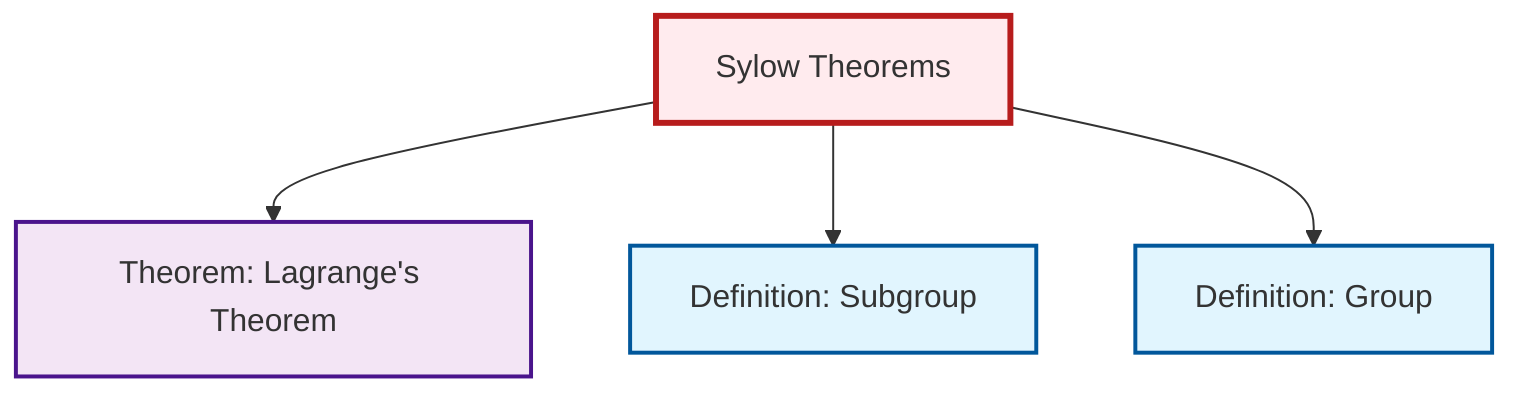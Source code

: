 graph TD
    classDef definition fill:#e1f5fe,stroke:#01579b,stroke-width:2px
    classDef theorem fill:#f3e5f5,stroke:#4a148c,stroke-width:2px
    classDef axiom fill:#fff3e0,stroke:#e65100,stroke-width:2px
    classDef example fill:#e8f5e9,stroke:#1b5e20,stroke-width:2px
    classDef current fill:#ffebee,stroke:#b71c1c,stroke-width:3px
    thm-lagrange["Theorem: Lagrange's Theorem"]:::theorem
    thm-sylow["Sylow Theorems"]:::theorem
    def-group["Definition: Group"]:::definition
    def-subgroup["Definition: Subgroup"]:::definition
    thm-sylow --> thm-lagrange
    thm-sylow --> def-subgroup
    thm-sylow --> def-group
    class thm-sylow current